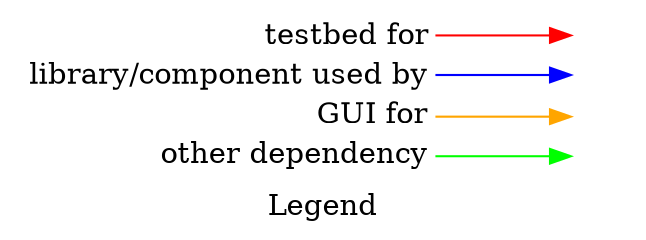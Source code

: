 digraph ledgend
{
	node [shape="plaintext"]
	rankdir=LR
	label="Legend"
	key [label=<<table border="0" cellpadding="2" cellspacing="0" cellborder="0">
		<tr><td align="right" port="i1">testbed for</td></tr>
		<tr><td align="right" port="i2">library/component used by</td></tr>
		<tr><td align="right" port="i3">GUI for</td></tr>
		<tr><td align="right" port="i4">other dependency</td></tr>
		</table>>]
	key2 [label=<<table border="0" cellpadding="2" cellspacing="0" cellborder="0">
		<tr><td port="i1">&nbsp;</td></tr>
		<tr><td port="i2">&nbsp;</td></tr>
		<tr><td port="i3">&nbsp;</td></tr>
		<tr><td port="i4">&nbsp;</td></tr>
		</table>>]

	key:i1:e -> key2:i1:w [color=red]
	key:i2:e -> key2:i2:w [color=blue]
	key:i3:e -> key2:i3:w [color=orange]
	key:i4:e -> key2:i4:w [color=green]
}
